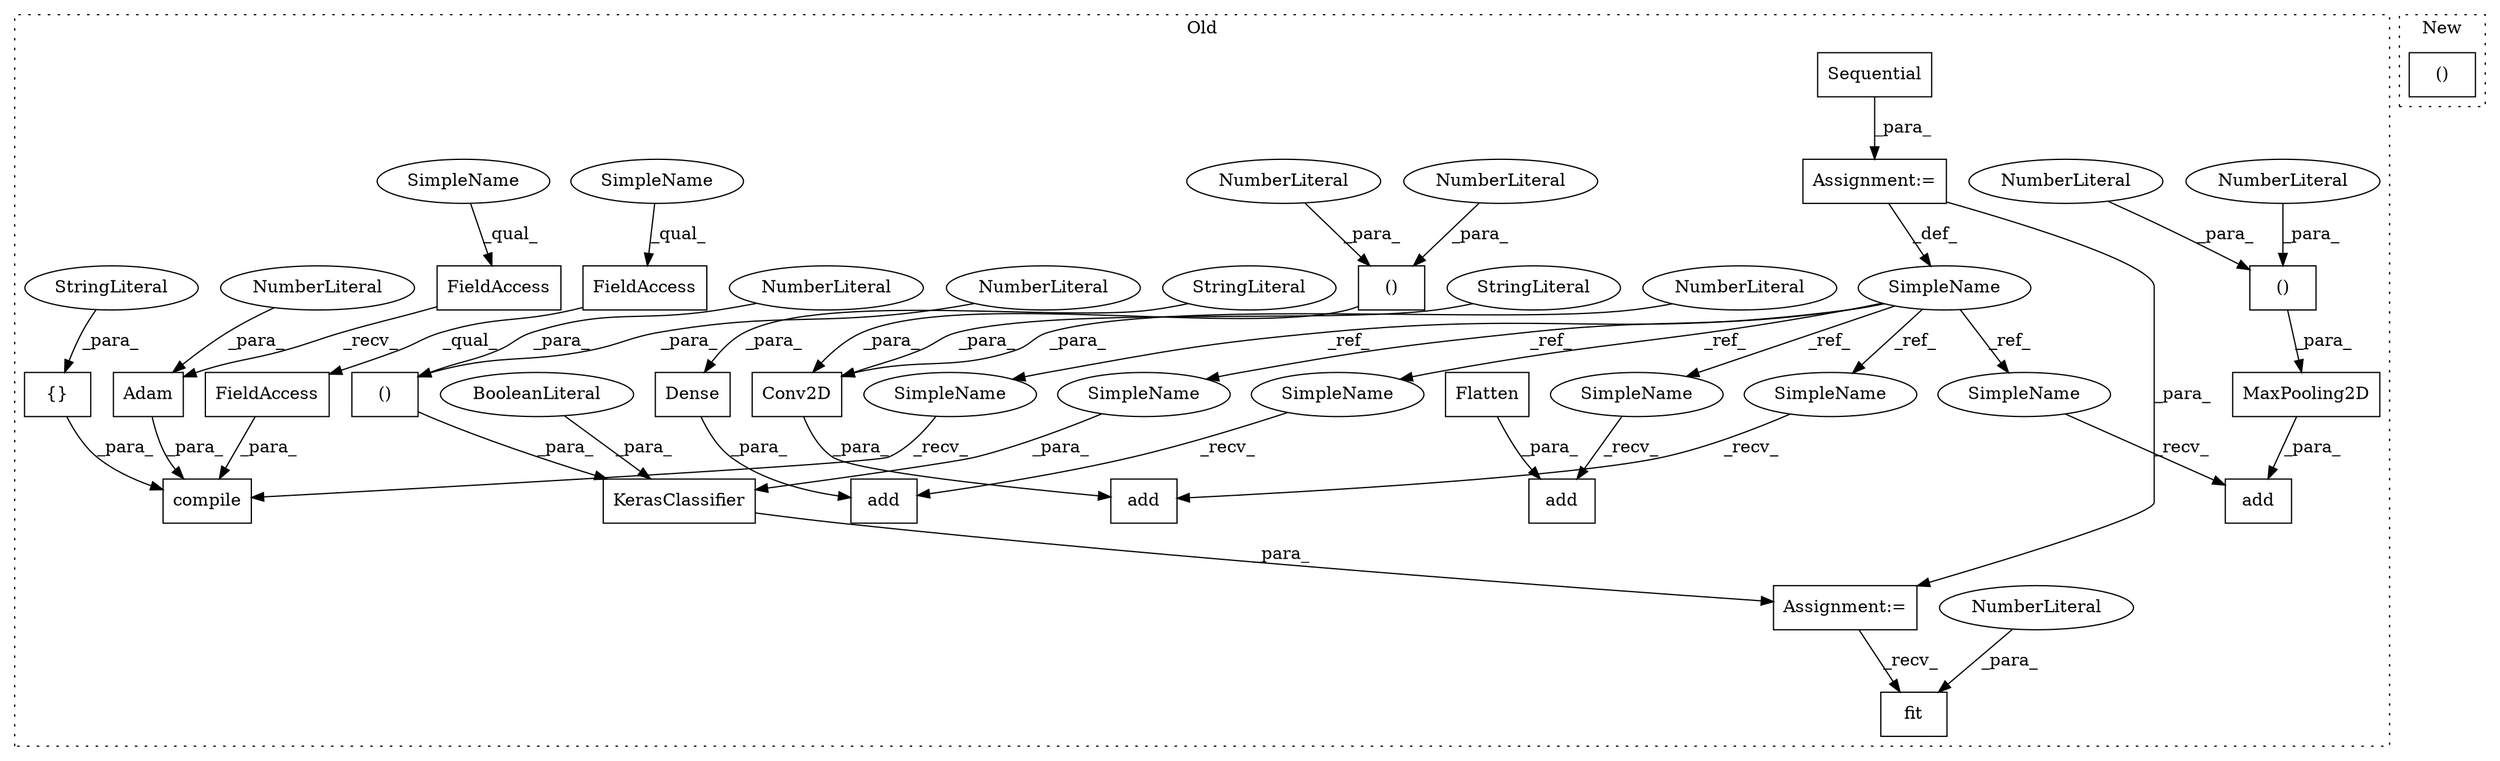 digraph G {
subgraph cluster0 {
1 [label="MaxPooling2D" a="32" s="2485,2518" l="18,2" shape="box"];
3 [label="()" a="106" s="2503" l="15" shape="box"];
4 [label="add" a="32" s="2481,2520" l="4,1" shape="box"];
5 [label="NumberLiteral" a="34" s="2503" l="1" shape="ellipse"];
6 [label="NumberLiteral" a="34" s="2517" l="1" shape="ellipse"];
7 [label="Sequential" a="32" s="2390" l="12" shape="box"];
8 [label="fit" a="32" s="2786,2811" l="4,1" shape="box"];
9 [label="add" a="32" s="2414,2468" l="4,1" shape="box"];
10 [label="()" a="106" s="2432" l="15" shape="box"];
11 [label="add" a="32" s="2559,2590" l="4,1" shape="box"];
12 [label="NumberLiteral" a="34" s="2446" l="1" shape="ellipse"];
13 [label="add" a="32" s="2533,2546" l="4,1" shape="box"];
14 [label="Conv2D" a="32" s="2418,2467" l="7,1" shape="box"];
15 [label="NumberLiteral" a="34" s="2432" l="1" shape="ellipse"];
16 [label="NumberLiteral" a="34" s="2806" l="1" shape="ellipse"];
17 [label="NumberLiteral" a="34" s="2425" l="1" shape="ellipse"];
18 [label="Flatten" a="32" s="2537" l="9" shape="box"];
19 [label="StringLiteral" a="45" s="2449" l="6" shape="ellipse"];
20 [label="Dense" a="32" s="2563,2589" l="6,1" shape="box"];
21 [label="compile" a="32" s="2603,2701" l="8,1" shape="box"];
22 [label="{}" a="4" s="2689,2700" l="1,1" shape="box"];
23 [label="StringLiteral" a="45" s="2690" l="10" shape="ellipse"];
24 [label="StringLiteral" a="45" s="2580" l="9" shape="ellipse"];
25 [label="FieldAccess" a="22" s="2611" l="37" shape="box"];
26 [label="FieldAccess" a="22" s="2611" l="12" shape="box"];
27 [label="FieldAccess" a="22" s="2649" l="16" shape="box"];
28 [label="Assignment:=" a="7" s="2389" l="1" shape="box"];
29 [label="()" a="106" s="2740" l="15" shape="box"];
30 [label="Adam" a="32" s="2666,2675" l="5,1" shape="box"];
31 [label="NumberLiteral" a="34" s="2671" l="4" shape="ellipse"];
32 [label="NumberLiteral" a="34" s="2740" l="1" shape="ellipse"];
33 [label="NumberLiteral" a="34" s="2754" l="1" shape="ellipse"];
34 [label="KerasClassifier" a="32" s="2719,2768" l="21,1" shape="box"];
35 [label="BooleanLiteral" a="9" s="2763" l="5" shape="ellipse"];
36 [label="SimpleName" a="42" s="2384" l="5" shape="ellipse"];
37 [label="Assignment:=" a="7" s="2718" l="1" shape="box"];
38 [label="SimpleName" a="42" s="2611" l="5" shape="ellipse"];
39 [label="SimpleName" a="42" s="2649" l="5" shape="ellipse"];
40 [label="SimpleName" a="42" s="2527" l="5" shape="ellipse"];
41 [label="SimpleName" a="42" s="2408" l="5" shape="ellipse"];
42 [label="SimpleName" a="42" s="2553" l="5" shape="ellipse"];
43 [label="SimpleName" a="42" s="2597" l="5" shape="ellipse"];
44 [label="SimpleName" a="42" s="2475" l="5" shape="ellipse"];
45 [label="SimpleName" a="42" s="2757" l="5" shape="ellipse"];
label = "Old";
style="dotted";
}
subgraph cluster1 {
2 [label="()" a="106" s="2314" l="24" shape="box"];
label = "New";
style="dotted";
}
1 -> 4 [label="_para_"];
3 -> 1 [label="_para_"];
5 -> 3 [label="_para_"];
6 -> 3 [label="_para_"];
7 -> 28 [label="_para_"];
10 -> 14 [label="_para_"];
12 -> 10 [label="_para_"];
14 -> 9 [label="_para_"];
15 -> 10 [label="_para_"];
16 -> 8 [label="_para_"];
17 -> 14 [label="_para_"];
18 -> 13 [label="_para_"];
19 -> 14 [label="_para_"];
20 -> 11 [label="_para_"];
22 -> 21 [label="_para_"];
23 -> 22 [label="_para_"];
24 -> 20 [label="_para_"];
25 -> 21 [label="_para_"];
26 -> 25 [label="_qual_"];
27 -> 30 [label="_recv_"];
28 -> 37 [label="_para_"];
28 -> 36 [label="_def_"];
29 -> 34 [label="_para_"];
30 -> 21 [label="_para_"];
31 -> 30 [label="_para_"];
32 -> 29 [label="_para_"];
33 -> 29 [label="_para_"];
34 -> 37 [label="_para_"];
35 -> 34 [label="_para_"];
36 -> 43 [label="_ref_"];
36 -> 41 [label="_ref_"];
36 -> 44 [label="_ref_"];
36 -> 45 [label="_ref_"];
36 -> 40 [label="_ref_"];
36 -> 42 [label="_ref_"];
37 -> 8 [label="_recv_"];
38 -> 26 [label="_qual_"];
39 -> 27 [label="_qual_"];
40 -> 13 [label="_recv_"];
41 -> 9 [label="_recv_"];
42 -> 11 [label="_recv_"];
43 -> 21 [label="_recv_"];
44 -> 4 [label="_recv_"];
45 -> 34 [label="_para_"];
}